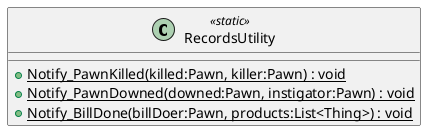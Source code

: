 @startuml
class RecordsUtility <<static>> {
    + {static} Notify_PawnKilled(killed:Pawn, killer:Pawn) : void
    + {static} Notify_PawnDowned(downed:Pawn, instigator:Pawn) : void
    + {static} Notify_BillDone(billDoer:Pawn, products:List<Thing>) : void
}
@enduml
